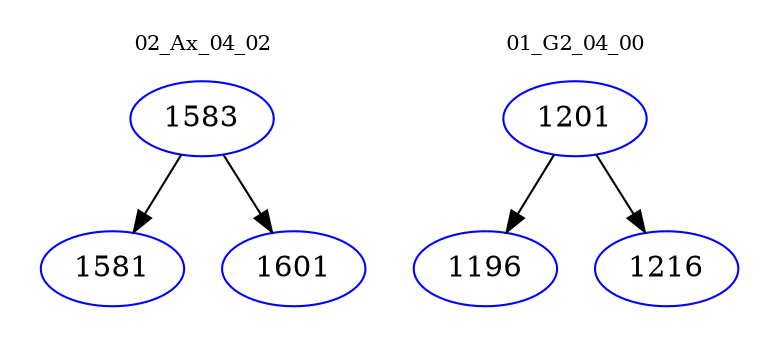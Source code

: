 digraph{
subgraph cluster_0 {
color = white
label = "02_Ax_04_02";
fontsize=10;
T0_1583 [label="1583", color="blue"]
T0_1583 -> T0_1581 [color="black"]
T0_1581 [label="1581", color="blue"]
T0_1583 -> T0_1601 [color="black"]
T0_1601 [label="1601", color="blue"]
}
subgraph cluster_1 {
color = white
label = "01_G2_04_00";
fontsize=10;
T1_1201 [label="1201", color="blue"]
T1_1201 -> T1_1196 [color="black"]
T1_1196 [label="1196", color="blue"]
T1_1201 -> T1_1216 [color="black"]
T1_1216 [label="1216", color="blue"]
}
}
